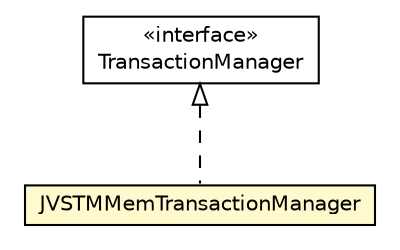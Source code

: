 #!/usr/local/bin/dot
#
# Class diagram 
# Generated by UMLGraph version 5.1 (http://www.umlgraph.org/)
#

digraph G {
	edge [fontname="Helvetica",fontsize=10,labelfontname="Helvetica",labelfontsize=10];
	node [fontname="Helvetica",fontsize=10,shape=plaintext];
	nodesep=0.25;
	ranksep=0.5;
	// pt.ist.fenixframework.TransactionManager
	c120273 [label=<<table title="pt.ist.fenixframework.TransactionManager" border="0" cellborder="1" cellspacing="0" cellpadding="2" port="p" href="../../TransactionManager.html">
		<tr><td><table border="0" cellspacing="0" cellpadding="1">
<tr><td align="center" balign="center"> &#171;interface&#187; </td></tr>
<tr><td align="center" balign="center"> TransactionManager </td></tr>
		</table></td></tr>
		</table>>, fontname="Helvetica", fontcolor="black", fontsize=10.0];
	// pt.ist.fenixframework.backend.jvstmmem.JVSTMMemTransactionManager
	c120547 [label=<<table title="pt.ist.fenixframework.backend.jvstmmem.JVSTMMemTransactionManager" border="0" cellborder="1" cellspacing="0" cellpadding="2" port="p" bgcolor="lemonChiffon" href="./JVSTMMemTransactionManager.html">
		<tr><td><table border="0" cellspacing="0" cellpadding="1">
<tr><td align="center" balign="center"> JVSTMMemTransactionManager </td></tr>
		</table></td></tr>
		</table>>, fontname="Helvetica", fontcolor="black", fontsize=10.0];
	//pt.ist.fenixframework.backend.jvstmmem.JVSTMMemTransactionManager implements pt.ist.fenixframework.TransactionManager
	c120273:p -> c120547:p [dir=back,arrowtail=empty,style=dashed];
}

